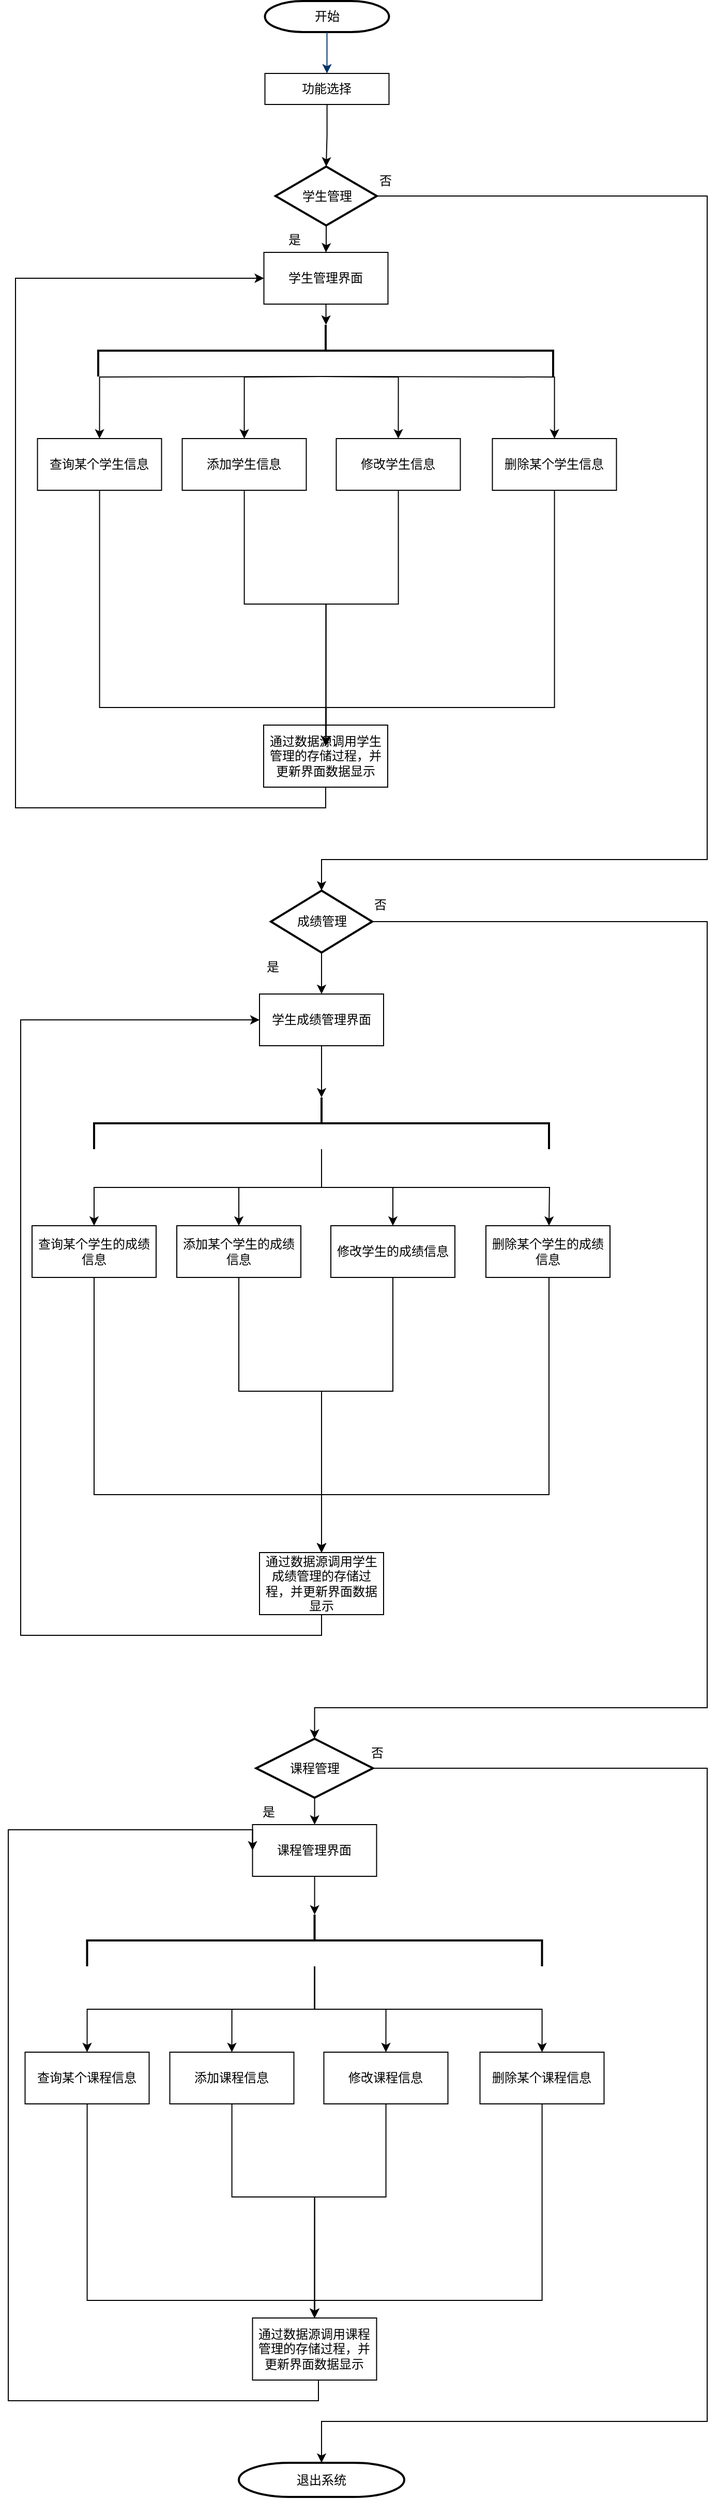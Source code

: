 <mxfile version="12.4.3" type="github" pages="1">
  <diagram id="6a731a19-8d31-9384-78a2-239565b7b9f0" name="Page-1">
    <mxGraphModel dx="1422" dy="793" grid="1" gridSize="10" guides="1" tooltips="1" connect="1" arrows="1" fold="1" page="1" pageScale="1" pageWidth="1169" pageHeight="827" background="#ffffff" math="0" shadow="0">
      <root>
        <mxCell id="0"/>
        <mxCell id="1" parent="0"/>
        <mxCell id="mCbQTqABaY7V2KOwf3k1-147" value="" style="strokeWidth=2;html=1;shape=mxgraph.flowchart.annotation_2;align=left;labelPosition=right;pointerEvents=1;direction=south;allowArrows=1;connectable=1;portConstraintRotation=0;noLabel=0;part=0;perimeter=rectanglePerimeter;" parent="1" vertex="1">
          <mxGeometry x="90.25" y="1870" width="440" height="50" as="geometry"/>
        </mxCell>
        <mxCell id="mCbQTqABaY7V2KOwf3k1-128" value="" style="strokeWidth=2;html=1;shape=mxgraph.flowchart.annotation_2;align=left;labelPosition=right;pointerEvents=1;direction=south;allowArrows=1;connectable=1;portConstraintRotation=0;noLabel=0;part=0;perimeter=rectanglePerimeter;" parent="1" vertex="1">
          <mxGeometry x="97" y="1080" width="440" height="50" as="geometry"/>
        </mxCell>
        <mxCell id="2" value="开始" style="shape=mxgraph.flowchart.terminator;strokeWidth=2;gradientColor=none;gradientDirection=north;fontStyle=0;html=1;" parent="1" vertex="1">
          <mxGeometry x="262.25" y="20" width="120" height="30" as="geometry"/>
        </mxCell>
        <mxCell id="mCbQTqABaY7V2KOwf3k1-58" value="" style="edgeStyle=orthogonalEdgeStyle;rounded=0;orthogonalLoop=1;jettySize=auto;html=1;entryX=0.5;entryY=0;entryDx=0;entryDy=0;" parent="1" source="6" target="mCbQTqABaY7V2KOwf3k1-87" edge="1">
          <mxGeometry relative="1" as="geometry">
            <mxPoint x="321.5" y="317" as="targetPoint"/>
          </mxGeometry>
        </mxCell>
        <mxCell id="_JcKyCFG9YBYjNM6MLEk-13" style="edgeStyle=orthogonalEdgeStyle;rounded=0;orthogonalLoop=1;jettySize=auto;html=1;entryX=0.5;entryY=0;entryDx=0;entryDy=0;entryPerimeter=0;" edge="1" parent="1" source="6" target="mCbQTqABaY7V2KOwf3k1-59">
          <mxGeometry relative="1" as="geometry">
            <mxPoint x="369" y="1200" as="targetPoint"/>
            <Array as="points">
              <mxPoint x="690" y="209"/>
              <mxPoint x="690" y="850"/>
              <mxPoint x="317" y="850"/>
            </Array>
          </mxGeometry>
        </mxCell>
        <mxCell id="6" value="学生管理" style="shape=mxgraph.flowchart.decision;strokeWidth=2;gradientColor=none;gradientDirection=north;fontStyle=0;html=1;" parent="1" vertex="1">
          <mxGeometry x="272.5" y="180" width="98" height="57" as="geometry"/>
        </mxCell>
        <mxCell id="mCbQTqABaY7V2KOwf3k1-137" style="edgeStyle=orthogonalEdgeStyle;rounded=0;orthogonalLoop=1;jettySize=auto;html=1;entryX=0.5;entryY=0;entryDx=0;entryDy=0;" parent="1" source="mCbQTqABaY7V2KOwf3k1-59" target="mCbQTqABaY7V2KOwf3k1-121" edge="1">
          <mxGeometry relative="1" as="geometry"/>
        </mxCell>
        <mxCell id="_JcKyCFG9YBYjNM6MLEk-14" style="edgeStyle=orthogonalEdgeStyle;rounded=0;orthogonalLoop=1;jettySize=auto;html=1;entryX=0.5;entryY=0;entryDx=0;entryDy=0;entryPerimeter=0;" edge="1" parent="1" source="mCbQTqABaY7V2KOwf3k1-59" target="mCbQTqABaY7V2KOwf3k1-64">
          <mxGeometry relative="1" as="geometry">
            <mxPoint x="320" y="2120" as="targetPoint"/>
            <Array as="points">
              <mxPoint x="690" y="910"/>
              <mxPoint x="690" y="1670"/>
              <mxPoint x="311" y="1670"/>
            </Array>
          </mxGeometry>
        </mxCell>
        <mxCell id="mCbQTqABaY7V2KOwf3k1-59" value="成绩管理" style="shape=mxgraph.flowchart.decision;strokeWidth=2;gradientColor=none;gradientDirection=north;fontStyle=0;html=1;" parent="1" vertex="1">
          <mxGeometry x="268" y="880" width="98" height="60" as="geometry"/>
        </mxCell>
        <mxCell id="mCbQTqABaY7V2KOwf3k1-157" style="edgeStyle=orthogonalEdgeStyle;rounded=0;orthogonalLoop=1;jettySize=auto;html=1;" parent="1" source="mCbQTqABaY7V2KOwf3k1-64" target="mCbQTqABaY7V2KOwf3k1-140" edge="1">
          <mxGeometry relative="1" as="geometry"/>
        </mxCell>
        <mxCell id="_JcKyCFG9YBYjNM6MLEk-16" style="edgeStyle=orthogonalEdgeStyle;rounded=0;orthogonalLoop=1;jettySize=auto;html=1;entryX=0.5;entryY=1;entryDx=0;entryDy=0;entryPerimeter=0;" edge="1" parent="1" source="mCbQTqABaY7V2KOwf3k1-64" target="mCbQTqABaY7V2KOwf3k1-90">
          <mxGeometry relative="1" as="geometry">
            <mxPoint x="316" y="2630" as="targetPoint"/>
            <Array as="points">
              <mxPoint x="690" y="1729"/>
              <mxPoint x="690" y="2360"/>
              <mxPoint x="317" y="2360"/>
            </Array>
          </mxGeometry>
        </mxCell>
        <mxCell id="mCbQTqABaY7V2KOwf3k1-64" value="课程管理" style="shape=mxgraph.flowchart.decision;strokeWidth=2;gradientColor=none;gradientDirection=north;fontStyle=0;html=1;" parent="1" vertex="1">
          <mxGeometry x="253.75" y="1700" width="113" height="57" as="geometry"/>
        </mxCell>
        <mxCell id="7" style="fontStyle=1;strokeColor=#003366;strokeWidth=1;html=1;" parent="1" source="2" edge="1">
          <mxGeometry relative="1" as="geometry">
            <mxPoint x="322.25" y="90" as="targetPoint"/>
          </mxGeometry>
        </mxCell>
        <mxCell id="mCbQTqABaY7V2KOwf3k1-56" value="" style="edgeStyle=orthogonalEdgeStyle;rounded=0;orthogonalLoop=1;jettySize=auto;html=1;" parent="1" source="mCbQTqABaY7V2KOwf3k1-55" target="6" edge="1">
          <mxGeometry relative="1" as="geometry"/>
        </mxCell>
        <mxCell id="mCbQTqABaY7V2KOwf3k1-55" value="功能选择" style="rounded=0;whiteSpace=wrap;html=1;" parent="1" vertex="1">
          <mxGeometry x="262.25" y="90" width="120" height="30" as="geometry"/>
        </mxCell>
        <mxCell id="mCbQTqABaY7V2KOwf3k1-61" value="否" style="text;fontStyle=0;html=1;strokeColor=none;gradientColor=none;fillColor=none;strokeWidth=2;" parent="1" vertex="1">
          <mxGeometry x="370.5" y="180" width="40" height="26" as="geometry"/>
        </mxCell>
        <mxCell id="mCbQTqABaY7V2KOwf3k1-66" value="否" style="text;fontStyle=0;html=1;strokeColor=none;gradientColor=none;fillColor=none;strokeWidth=2;" parent="1" vertex="1">
          <mxGeometry x="366" y="880" width="40" height="26" as="geometry"/>
        </mxCell>
        <mxCell id="mCbQTqABaY7V2KOwf3k1-67" value="是" style="text;fontStyle=0;html=1;strokeColor=none;gradientColor=none;fillColor=none;strokeWidth=2;" parent="1" vertex="1">
          <mxGeometry x="282.5" y="237" width="40" height="26" as="geometry"/>
        </mxCell>
        <mxCell id="mCbQTqABaY7V2KOwf3k1-70" value="是" style="text;fontStyle=0;html=1;strokeColor=none;gradientColor=none;fillColor=none;strokeWidth=2;" parent="1" vertex="1">
          <mxGeometry x="262.25" y="940" width="53" height="26" as="geometry"/>
        </mxCell>
        <mxCell id="mCbQTqABaY7V2KOwf3k1-71" value="是" style="text;fontStyle=0;html=1;strokeColor=none;gradientColor=none;fillColor=none;strokeWidth=2;" parent="1" vertex="1">
          <mxGeometry x="257.83" y="1757" width="40" height="26" as="geometry"/>
        </mxCell>
        <mxCell id="mCbQTqABaY7V2KOwf3k1-86" value="否" style="text;fontStyle=0;html=1;strokeColor=none;gradientColor=none;fillColor=none;strokeWidth=2;" parent="1" vertex="1">
          <mxGeometry x="362.83" y="1700" width="29" as="geometry"/>
        </mxCell>
        <mxCell id="mCbQTqABaY7V2KOwf3k1-97" style="edgeStyle=orthogonalEdgeStyle;rounded=0;orthogonalLoop=1;jettySize=auto;html=1;" parent="1" source="mCbQTqABaY7V2KOwf3k1-87" target="mCbQTqABaY7V2KOwf3k1-96" edge="1">
          <mxGeometry relative="1" as="geometry"/>
        </mxCell>
        <mxCell id="mCbQTqABaY7V2KOwf3k1-87" value="学生管理界面" style="rounded=0;whiteSpace=wrap;html=1;" parent="1" vertex="1">
          <mxGeometry x="261.25" y="263" width="120" height="50" as="geometry"/>
        </mxCell>
        <mxCell id="mCbQTqABaY7V2KOwf3k1-90" value="&lt;span style=&quot;white-space: normal&quot;&gt;退出系统&lt;/span&gt;" style="shape=mxgraph.flowchart.terminator;strokeWidth=2;gradientColor=none;gradientDirection=north;fontStyle=0;html=1;flipH=0;flipV=0;direction=west;whiteSpace=wrap;" parent="1" vertex="1">
          <mxGeometry x="237" y="2400" width="160" height="33" as="geometry"/>
        </mxCell>
        <mxCell id="mCbQTqABaY7V2KOwf3k1-119" style="edgeStyle=orthogonalEdgeStyle;rounded=0;orthogonalLoop=1;jettySize=auto;html=1;entryX=0;entryY=0.5;entryDx=0;entryDy=0;" parent="1" source="mCbQTqABaY7V2KOwf3k1-92" target="mCbQTqABaY7V2KOwf3k1-87" edge="1">
          <mxGeometry relative="1" as="geometry">
            <mxPoint x="21.25" y="283" as="targetPoint"/>
            <Array as="points">
              <mxPoint x="321" y="800"/>
              <mxPoint x="21" y="800"/>
              <mxPoint x="21" y="288"/>
            </Array>
          </mxGeometry>
        </mxCell>
        <mxCell id="mCbQTqABaY7V2KOwf3k1-92" value="通过数据源调用学生管理的存储过程，并更新界面数据显示" style="rounded=0;whiteSpace=wrap;html=1;" parent="1" vertex="1">
          <mxGeometry x="261" y="720" width="120" height="60" as="geometry"/>
        </mxCell>
        <mxCell id="mCbQTqABaY7V2KOwf3k1-102" style="edgeStyle=orthogonalEdgeStyle;rounded=0;orthogonalLoop=1;jettySize=auto;html=1;" parent="1" target="mCbQTqABaY7V2KOwf3k1-100" edge="1">
          <mxGeometry relative="1" as="geometry">
            <mxPoint x="317" y="383" as="sourcePoint"/>
          </mxGeometry>
        </mxCell>
        <mxCell id="mCbQTqABaY7V2KOwf3k1-103" style="edgeStyle=orthogonalEdgeStyle;rounded=0;orthogonalLoop=1;jettySize=auto;html=1;entryX=0.5;entryY=0;entryDx=0;entryDy=0;" parent="1" target="mCbQTqABaY7V2KOwf3k1-98" edge="1">
          <mxGeometry relative="1" as="geometry">
            <mxPoint x="317" y="383" as="sourcePoint"/>
          </mxGeometry>
        </mxCell>
        <mxCell id="mCbQTqABaY7V2KOwf3k1-106" style="edgeStyle=orthogonalEdgeStyle;rounded=0;orthogonalLoop=1;jettySize=auto;html=1;entryX=0.5;entryY=0;entryDx=0;entryDy=0;" parent="1" target="mCbQTqABaY7V2KOwf3k1-104" edge="1">
          <mxGeometry relative="1" as="geometry">
            <mxPoint x="317" y="383" as="sourcePoint"/>
          </mxGeometry>
        </mxCell>
        <mxCell id="mCbQTqABaY7V2KOwf3k1-107" style="edgeStyle=orthogonalEdgeStyle;rounded=0;orthogonalLoop=1;jettySize=auto;html=1;entryX=0.5;entryY=0;entryDx=0;entryDy=0;" parent="1" target="mCbQTqABaY7V2KOwf3k1-105" edge="1">
          <mxGeometry relative="1" as="geometry">
            <mxPoint x="317" y="383" as="sourcePoint"/>
          </mxGeometry>
        </mxCell>
        <mxCell id="mCbQTqABaY7V2KOwf3k1-115" style="edgeStyle=orthogonalEdgeStyle;rounded=0;orthogonalLoop=1;jettySize=auto;html=1;entryX=0.5;entryY=0;entryDx=0;entryDy=0;" parent="1" source="mCbQTqABaY7V2KOwf3k1-98" edge="1">
          <mxGeometry relative="1" as="geometry">
            <mxPoint x="321.25" y="740" as="targetPoint"/>
            <Array as="points">
              <mxPoint x="102.25" y="703"/>
              <mxPoint x="322.25" y="703"/>
            </Array>
          </mxGeometry>
        </mxCell>
        <mxCell id="mCbQTqABaY7V2KOwf3k1-98" value="查询某个学生信息" style="rounded=0;whiteSpace=wrap;html=1;" parent="1" vertex="1">
          <mxGeometry x="42.25" y="443" width="120" height="50" as="geometry"/>
        </mxCell>
        <mxCell id="mCbQTqABaY7V2KOwf3k1-118" style="edgeStyle=orthogonalEdgeStyle;rounded=0;orthogonalLoop=1;jettySize=auto;html=1;entryX=0.5;entryY=0;entryDx=0;entryDy=0;" parent="1" source="mCbQTqABaY7V2KOwf3k1-100" edge="1">
          <mxGeometry relative="1" as="geometry">
            <mxPoint x="321.25" y="740" as="targetPoint"/>
            <Array as="points">
              <mxPoint x="542.25" y="703"/>
              <mxPoint x="322.25" y="703"/>
            </Array>
          </mxGeometry>
        </mxCell>
        <mxCell id="mCbQTqABaY7V2KOwf3k1-100" value="删除某个学生信息" style="rounded=0;whiteSpace=wrap;html=1;" parent="1" vertex="1">
          <mxGeometry x="482.25" y="443" width="120" height="50" as="geometry"/>
        </mxCell>
        <mxCell id="mCbQTqABaY7V2KOwf3k1-116" style="edgeStyle=orthogonalEdgeStyle;rounded=0;orthogonalLoop=1;jettySize=auto;html=1;entryX=0.5;entryY=0;entryDx=0;entryDy=0;" parent="1" source="mCbQTqABaY7V2KOwf3k1-104" edge="1">
          <mxGeometry relative="1" as="geometry">
            <mxPoint x="321.25" y="740" as="targetPoint"/>
            <Array as="points">
              <mxPoint x="242.25" y="603"/>
              <mxPoint x="322.25" y="603"/>
            </Array>
          </mxGeometry>
        </mxCell>
        <mxCell id="mCbQTqABaY7V2KOwf3k1-104" value="添加学生信息" style="rounded=0;whiteSpace=wrap;html=1;" parent="1" vertex="1">
          <mxGeometry x="182.25" y="443" width="120" height="50" as="geometry"/>
        </mxCell>
        <mxCell id="mCbQTqABaY7V2KOwf3k1-117" style="edgeStyle=orthogonalEdgeStyle;rounded=0;orthogonalLoop=1;jettySize=auto;html=1;entryX=0.5;entryY=0;entryDx=0;entryDy=0;" parent="1" source="mCbQTqABaY7V2KOwf3k1-105" edge="1">
          <mxGeometry relative="1" as="geometry">
            <mxPoint x="321.25" y="740" as="targetPoint"/>
            <Array as="points">
              <mxPoint x="391.25" y="603"/>
              <mxPoint x="322.25" y="603"/>
            </Array>
          </mxGeometry>
        </mxCell>
        <mxCell id="mCbQTqABaY7V2KOwf3k1-105" value="修改学生信息" style="rounded=0;whiteSpace=wrap;html=1;" parent="1" vertex="1">
          <mxGeometry x="331.25" y="443" width="120" height="50" as="geometry"/>
        </mxCell>
        <mxCell id="mCbQTqABaY7V2KOwf3k1-138" style="edgeStyle=orthogonalEdgeStyle;rounded=0;orthogonalLoop=1;jettySize=auto;html=1;entryX=0;entryY=0.5;entryDx=0;entryDy=0;entryPerimeter=0;" parent="1" source="mCbQTqABaY7V2KOwf3k1-121" target="mCbQTqABaY7V2KOwf3k1-128" edge="1">
          <mxGeometry relative="1" as="geometry"/>
        </mxCell>
        <mxCell id="mCbQTqABaY7V2KOwf3k1-121" value="学生成绩管理界面" style="rounded=0;whiteSpace=wrap;html=1;" parent="1" vertex="1">
          <mxGeometry x="257" y="980" width="120" height="50" as="geometry"/>
        </mxCell>
        <mxCell id="mCbQTqABaY7V2KOwf3k1-122" style="edgeStyle=orthogonalEdgeStyle;rounded=0;orthogonalLoop=1;jettySize=auto;html=1;entryX=0;entryY=0.5;entryDx=0;entryDy=0;" parent="1" source="mCbQTqABaY7V2KOwf3k1-123" edge="1" target="mCbQTqABaY7V2KOwf3k1-121">
          <mxGeometry relative="1" as="geometry">
            <mxPoint x="195.5" y="1009" as="targetPoint"/>
            <Array as="points">
              <mxPoint x="317" y="1600"/>
              <mxPoint x="26" y="1600"/>
              <mxPoint x="26" y="1005"/>
            </Array>
          </mxGeometry>
        </mxCell>
        <mxCell id="mCbQTqABaY7V2KOwf3k1-123" value="通过数据源调用学生成绩管理的存储过程，并更新界面数据显示" style="rounded=0;whiteSpace=wrap;html=1;" parent="1" vertex="1">
          <mxGeometry x="257" y="1520" width="120" height="60" as="geometry"/>
        </mxCell>
        <mxCell id="mCbQTqABaY7V2KOwf3k1-124" style="edgeStyle=orthogonalEdgeStyle;rounded=0;orthogonalLoop=1;jettySize=auto;html=1;" parent="1" source="mCbQTqABaY7V2KOwf3k1-128" edge="1">
          <mxGeometry relative="1" as="geometry">
            <mxPoint x="537" y="1204" as="targetPoint"/>
          </mxGeometry>
        </mxCell>
        <mxCell id="mCbQTqABaY7V2KOwf3k1-125" style="edgeStyle=orthogonalEdgeStyle;rounded=0;orthogonalLoop=1;jettySize=auto;html=1;entryX=0.5;entryY=0;entryDx=0;entryDy=0;" parent="1" source="mCbQTqABaY7V2KOwf3k1-128" target="mCbQTqABaY7V2KOwf3k1-130" edge="1">
          <mxGeometry relative="1" as="geometry"/>
        </mxCell>
        <mxCell id="mCbQTqABaY7V2KOwf3k1-126" style="edgeStyle=orthogonalEdgeStyle;rounded=0;orthogonalLoop=1;jettySize=auto;html=1;entryX=0.5;entryY=0;entryDx=0;entryDy=0;" parent="1" source="mCbQTqABaY7V2KOwf3k1-128" target="mCbQTqABaY7V2KOwf3k1-134" edge="1">
          <mxGeometry relative="1" as="geometry"/>
        </mxCell>
        <mxCell id="mCbQTqABaY7V2KOwf3k1-127" style="edgeStyle=orthogonalEdgeStyle;rounded=0;orthogonalLoop=1;jettySize=auto;html=1;entryX=0.5;entryY=0;entryDx=0;entryDy=0;" parent="1" source="mCbQTqABaY7V2KOwf3k1-128" target="mCbQTqABaY7V2KOwf3k1-136" edge="1">
          <mxGeometry relative="1" as="geometry"/>
        </mxCell>
        <mxCell id="mCbQTqABaY7V2KOwf3k1-129" style="edgeStyle=orthogonalEdgeStyle;rounded=0;orthogonalLoop=1;jettySize=auto;html=1;entryX=0.5;entryY=0;entryDx=0;entryDy=0;" parent="1" source="mCbQTqABaY7V2KOwf3k1-130" target="mCbQTqABaY7V2KOwf3k1-123" edge="1">
          <mxGeometry relative="1" as="geometry">
            <mxPoint x="317" y="1464" as="targetPoint"/>
            <Array as="points">
              <mxPoint x="97" y="1464"/>
              <mxPoint x="317" y="1464"/>
            </Array>
          </mxGeometry>
        </mxCell>
        <mxCell id="mCbQTqABaY7V2KOwf3k1-130" value="查询某个学生的成绩信息" style="rounded=0;whiteSpace=wrap;html=1;" parent="1" vertex="1">
          <mxGeometry x="37" y="1204" width="120" height="50" as="geometry"/>
        </mxCell>
        <mxCell id="mCbQTqABaY7V2KOwf3k1-131" style="edgeStyle=orthogonalEdgeStyle;rounded=0;orthogonalLoop=1;jettySize=auto;html=1;entryX=0.5;entryY=0;entryDx=0;entryDy=0;" parent="1" target="mCbQTqABaY7V2KOwf3k1-123" edge="1">
          <mxGeometry relative="1" as="geometry">
            <mxPoint x="317" y="1464" as="targetPoint"/>
            <Array as="points">
              <mxPoint x="537" y="1464"/>
              <mxPoint x="317" y="1464"/>
            </Array>
            <mxPoint x="537" y="1254" as="sourcePoint"/>
          </mxGeometry>
        </mxCell>
        <mxCell id="mCbQTqABaY7V2KOwf3k1-132" value="删除某个学生的成绩信息" style="rounded=0;whiteSpace=wrap;html=1;" parent="1" vertex="1">
          <mxGeometry x="476" y="1204" width="120" height="50" as="geometry"/>
        </mxCell>
        <mxCell id="mCbQTqABaY7V2KOwf3k1-133" style="edgeStyle=orthogonalEdgeStyle;rounded=0;orthogonalLoop=1;jettySize=auto;html=1;entryX=0.5;entryY=0;entryDx=0;entryDy=0;" parent="1" source="mCbQTqABaY7V2KOwf3k1-134" target="mCbQTqABaY7V2KOwf3k1-123" edge="1">
          <mxGeometry relative="1" as="geometry">
            <mxPoint x="317" y="1564" as="targetPoint"/>
            <Array as="points">
              <mxPoint x="237" y="1364"/>
              <mxPoint x="317" y="1364"/>
            </Array>
          </mxGeometry>
        </mxCell>
        <mxCell id="mCbQTqABaY7V2KOwf3k1-134" value="添加某个学生的成绩信息" style="rounded=0;whiteSpace=wrap;html=1;" parent="1" vertex="1">
          <mxGeometry x="177" y="1204" width="120" height="50" as="geometry"/>
        </mxCell>
        <mxCell id="mCbQTqABaY7V2KOwf3k1-135" style="edgeStyle=orthogonalEdgeStyle;rounded=0;orthogonalLoop=1;jettySize=auto;html=1;entryX=0.5;entryY=0;entryDx=0;entryDy=0;" parent="1" source="mCbQTqABaY7V2KOwf3k1-136" target="mCbQTqABaY7V2KOwf3k1-123" edge="1">
          <mxGeometry relative="1" as="geometry">
            <mxPoint x="317" y="1584" as="targetPoint"/>
            <Array as="points">
              <mxPoint x="386" y="1364"/>
              <mxPoint x="317" y="1364"/>
            </Array>
          </mxGeometry>
        </mxCell>
        <mxCell id="mCbQTqABaY7V2KOwf3k1-136" value="修改学生的成绩信息" style="rounded=0;whiteSpace=wrap;html=1;" parent="1" vertex="1">
          <mxGeometry x="326" y="1204" width="120" height="50" as="geometry"/>
        </mxCell>
        <mxCell id="mCbQTqABaY7V2KOwf3k1-139" style="edgeStyle=orthogonalEdgeStyle;rounded=0;orthogonalLoop=1;jettySize=auto;html=1;" parent="1" source="mCbQTqABaY7V2KOwf3k1-140" target="mCbQTqABaY7V2KOwf3k1-147" edge="1">
          <mxGeometry relative="1" as="geometry"/>
        </mxCell>
        <mxCell id="mCbQTqABaY7V2KOwf3k1-140" value="课程管理界面" style="rounded=0;whiteSpace=wrap;html=1;" parent="1" vertex="1">
          <mxGeometry x="250.25" y="1783" width="120" height="50" as="geometry"/>
        </mxCell>
        <mxCell id="mCbQTqABaY7V2KOwf3k1-141" style="edgeStyle=orthogonalEdgeStyle;rounded=0;orthogonalLoop=1;jettySize=auto;html=1;entryX=0;entryY=0.5;entryDx=0;entryDy=0;" parent="1" source="mCbQTqABaY7V2KOwf3k1-142" target="mCbQTqABaY7V2KOwf3k1-140" edge="1">
          <mxGeometry relative="1" as="geometry">
            <mxPoint x="14.17" y="1783" as="targetPoint"/>
            <Array as="points">
              <mxPoint x="314" y="2340"/>
              <mxPoint x="14" y="2340"/>
              <mxPoint x="14" y="1788"/>
            </Array>
          </mxGeometry>
        </mxCell>
        <mxCell id="mCbQTqABaY7V2KOwf3k1-142" value="通过数据源调用课程管理的存储过程，并更新界面数据显示" style="rounded=0;whiteSpace=wrap;html=1;" parent="1" vertex="1">
          <mxGeometry x="250.25" y="2260" width="120" height="60" as="geometry"/>
        </mxCell>
        <mxCell id="mCbQTqABaY7V2KOwf3k1-143" style="edgeStyle=orthogonalEdgeStyle;rounded=0;orthogonalLoop=1;jettySize=auto;html=1;" parent="1" source="mCbQTqABaY7V2KOwf3k1-147" target="mCbQTqABaY7V2KOwf3k1-151" edge="1">
          <mxGeometry relative="1" as="geometry"/>
        </mxCell>
        <mxCell id="mCbQTqABaY7V2KOwf3k1-144" style="edgeStyle=orthogonalEdgeStyle;rounded=0;orthogonalLoop=1;jettySize=auto;html=1;entryX=0.5;entryY=0;entryDx=0;entryDy=0;" parent="1" source="mCbQTqABaY7V2KOwf3k1-147" target="mCbQTqABaY7V2KOwf3k1-149" edge="1">
          <mxGeometry relative="1" as="geometry"/>
        </mxCell>
        <mxCell id="mCbQTqABaY7V2KOwf3k1-145" style="edgeStyle=orthogonalEdgeStyle;rounded=0;orthogonalLoop=1;jettySize=auto;html=1;entryX=0.5;entryY=0;entryDx=0;entryDy=0;" parent="1" source="mCbQTqABaY7V2KOwf3k1-147" target="mCbQTqABaY7V2KOwf3k1-153" edge="1">
          <mxGeometry relative="1" as="geometry"/>
        </mxCell>
        <mxCell id="mCbQTqABaY7V2KOwf3k1-146" style="edgeStyle=orthogonalEdgeStyle;rounded=0;orthogonalLoop=1;jettySize=auto;html=1;entryX=0.5;entryY=0;entryDx=0;entryDy=0;" parent="1" source="mCbQTqABaY7V2KOwf3k1-147" target="mCbQTqABaY7V2KOwf3k1-155" edge="1">
          <mxGeometry relative="1" as="geometry"/>
        </mxCell>
        <mxCell id="mCbQTqABaY7V2KOwf3k1-148" style="edgeStyle=orthogonalEdgeStyle;rounded=0;orthogonalLoop=1;jettySize=auto;html=1;entryX=0.5;entryY=0;entryDx=0;entryDy=0;" parent="1" source="mCbQTqABaY7V2KOwf3k1-149" target="mCbQTqABaY7V2KOwf3k1-142" edge="1">
          <mxGeometry relative="1" as="geometry">
            <mxPoint x="310.67" y="2243" as="targetPoint"/>
            <Array as="points">
              <mxPoint x="90.67" y="2243"/>
              <mxPoint x="310.67" y="2243"/>
            </Array>
          </mxGeometry>
        </mxCell>
        <mxCell id="mCbQTqABaY7V2KOwf3k1-149" value="查询某个课程信息" style="rounded=0;whiteSpace=wrap;html=1;" parent="1" vertex="1">
          <mxGeometry x="30.25" y="2003" width="120" height="50" as="geometry"/>
        </mxCell>
        <mxCell id="mCbQTqABaY7V2KOwf3k1-150" style="edgeStyle=orthogonalEdgeStyle;rounded=0;orthogonalLoop=1;jettySize=auto;html=1;entryX=0.5;entryY=0;entryDx=0;entryDy=0;" parent="1" source="mCbQTqABaY7V2KOwf3k1-151" target="mCbQTqABaY7V2KOwf3k1-142" edge="1">
          <mxGeometry relative="1" as="geometry">
            <mxPoint x="310.67" y="2243" as="targetPoint"/>
            <Array as="points">
              <mxPoint x="530.67" y="2243"/>
              <mxPoint x="310.67" y="2243"/>
            </Array>
          </mxGeometry>
        </mxCell>
        <mxCell id="mCbQTqABaY7V2KOwf3k1-151" value="删除某个课程信息" style="rounded=0;whiteSpace=wrap;html=1;" parent="1" vertex="1">
          <mxGeometry x="470.25" y="2003" width="120" height="50" as="geometry"/>
        </mxCell>
        <mxCell id="mCbQTqABaY7V2KOwf3k1-152" style="edgeStyle=orthogonalEdgeStyle;rounded=0;orthogonalLoop=1;jettySize=auto;html=1;entryX=0.5;entryY=0;entryDx=0;entryDy=0;" parent="1" source="mCbQTqABaY7V2KOwf3k1-153" target="mCbQTqABaY7V2KOwf3k1-142" edge="1">
          <mxGeometry relative="1" as="geometry">
            <mxPoint x="310.67" y="2343" as="targetPoint"/>
            <Array as="points">
              <mxPoint x="230.67" y="2143"/>
              <mxPoint x="310.67" y="2143"/>
            </Array>
          </mxGeometry>
        </mxCell>
        <mxCell id="mCbQTqABaY7V2KOwf3k1-153" value="添加课程信息" style="rounded=0;whiteSpace=wrap;html=1;" parent="1" vertex="1">
          <mxGeometry x="170.25" y="2003" width="120" height="50" as="geometry"/>
        </mxCell>
        <mxCell id="mCbQTqABaY7V2KOwf3k1-154" style="edgeStyle=orthogonalEdgeStyle;rounded=0;orthogonalLoop=1;jettySize=auto;html=1;entryX=0.5;entryY=0;entryDx=0;entryDy=0;" parent="1" source="mCbQTqABaY7V2KOwf3k1-155" target="mCbQTqABaY7V2KOwf3k1-142" edge="1">
          <mxGeometry relative="1" as="geometry">
            <mxPoint x="310.67" y="2363" as="targetPoint"/>
            <Array as="points">
              <mxPoint x="379.67" y="2143"/>
              <mxPoint x="310.67" y="2143"/>
            </Array>
          </mxGeometry>
        </mxCell>
        <mxCell id="mCbQTqABaY7V2KOwf3k1-155" value="修改课程信息" style="rounded=0;whiteSpace=wrap;html=1;" parent="1" vertex="1">
          <mxGeometry x="319.25" y="2003" width="120" height="50" as="geometry"/>
        </mxCell>
        <mxCell id="mCbQTqABaY7V2KOwf3k1-96" value="" style="strokeWidth=2;html=1;shape=mxgraph.flowchart.annotation_2;align=left;labelPosition=right;pointerEvents=1;direction=south;allowArrows=1;connectable=1;portConstraintRotation=0;noLabel=0;part=0;perimeter=rectanglePerimeter;" parent="1" vertex="1">
          <mxGeometry x="101" y="333" width="440" height="50" as="geometry"/>
        </mxCell>
      </root>
    </mxGraphModel>
  </diagram>
</mxfile>
